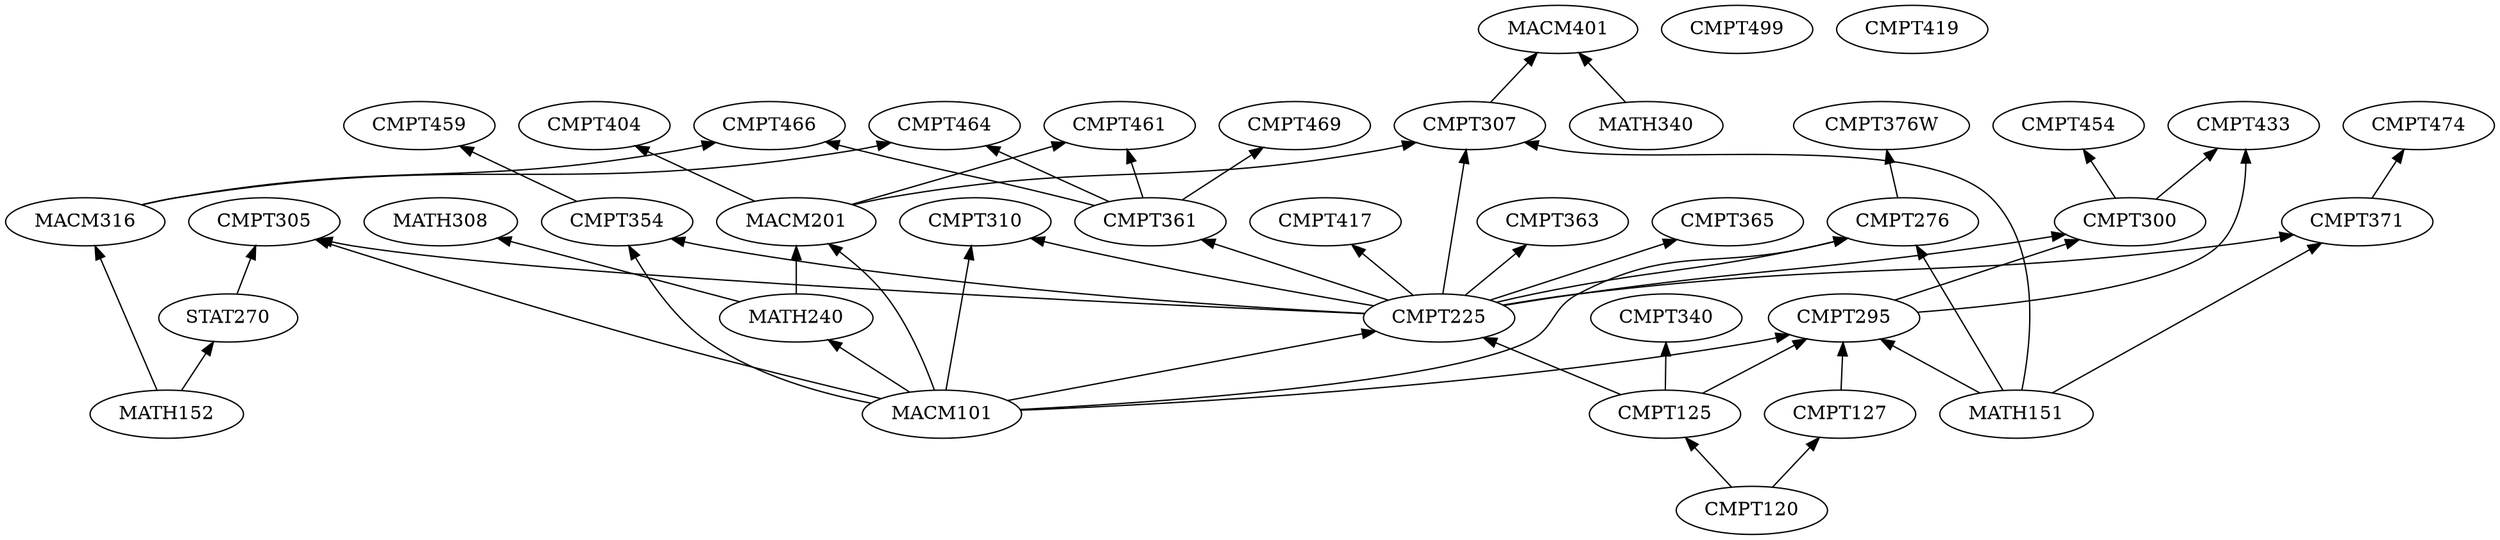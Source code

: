 digraph dagger {
bgcolor = white;
edge [dir = back];
CMPT459 [fillcolor = "#ff8888"]
CMPT354 [fillcolor = "#ff8888"]
CMPT459 -> CMPT354;
CMPT454 [fillcolor = "#ff8888"]
CMPT300 [fillcolor = "#ff8888"]
CMPT454 -> CMPT300;
MATH152 [fillcolor = "#ff8888"]
MATH151 [fillcolor = "#ff8888"]
CMPT310 [fillcolor = "#ff8888"]
CMPT225 [fillcolor = "#ff8888"]
CMPT310 -> CMPT225;
MACM101 [fillcolor = "#ff8888"]
CMPT310 -> MACM101;
CMPT499 [fillcolor = "#ff8888"]
CMPT276 [fillcolor = "#ff8888"]
CMPT225 [fillcolor = "#ff8888"]
CMPT276 -> CMPT225;
MACM101 [fillcolor = "#ff8888"]
CMPT276 -> MACM101;
MATH151 [fillcolor = "#ff8888"]
CMPT276 -> MATH151;
MACM401 [fillcolor = "#ff8888"]
CMPT307 [fillcolor = "#ff8888"]
MACM401 -> CMPT307;
MATH340 [fillcolor = "#ff8888"]
MACM401 -> MATH340;
MACM101 [fillcolor = "#ff8888"]
CMPT376W [fillcolor = "#ff8888"]
CMPT276 [fillcolor = "#ff8888"]
CMPT376W -> CMPT276;
CMPT474 [fillcolor = "#ff8888"]
CMPT371 [fillcolor = "#ff8888"]
CMPT474 -> CMPT371;
MACM316 [fillcolor = "#ff8888"]
MATH152 [fillcolor = "#ff8888"]
MACM316 -> MATH152;
CMPT340 [fillcolor = "#ff8888"]
CMPT125 [fillcolor = "#ff8888"]
CMPT340 -> CMPT125;
MATH340 [fillcolor = "#ff8888"]
CMPT433 [fillcolor = "#ff8888"]
CMPT295 [fillcolor = "#ff8888"]
CMPT433 -> CMPT295;
CMPT300 [fillcolor = "#ff8888"]
CMPT433 -> CMPT300;
CMPT363 [fillcolor = "#ff8888"]
CMPT225 [fillcolor = "#ff8888"]
CMPT363 -> CMPT225;
CMPT361 [fillcolor = "#ff8888"]
CMPT225 [fillcolor = "#ff8888"]
CMPT361 -> CMPT225;
CMPT365 [fillcolor = "#ff8888"]
CMPT225 [fillcolor = "#ff8888"]
CMPT365 -> CMPT225;
CMPT469 [fillcolor = "#ff8888"]
CMPT361 [fillcolor = "#ff8888"]
CMPT469 -> CMPT361;
CMPT404 [fillcolor = "#ff8888"]
MACM201 [fillcolor = "#ff8888"]
CMPT404 -> MACM201;
CMPT461 [fillcolor = "#ff8888"]
MACM201 [fillcolor = "#ff8888"]
CMPT461 -> MACM201;
CMPT361 [fillcolor = "#ff8888"]
CMPT461 -> CMPT361;
CMPT305 [fillcolor = "#ff8888"]
CMPT225 [fillcolor = "#ff8888"]
CMPT305 -> CMPT225;
MACM101 [fillcolor = "#ff8888"]
CMPT305 -> MACM101;
STAT270 [fillcolor = "#ff8888"]
CMPT305 -> STAT270;
MATH308 [fillcolor = "#ff8888"]
MATH240 [fillcolor = "#ff8888"]
MATH308 -> MATH240;
CMPT307 [fillcolor = "#ff8888"]
CMPT225 [fillcolor = "#ff8888"]
CMPT307 -> CMPT225;
MACM201 [fillcolor = "#ff8888"]
CMPT307 -> MACM201;
MATH151 [fillcolor = "#ff8888"]
CMPT307 -> MATH151;
CMPT300 [fillcolor = "#ff8888"]
CMPT225 [fillcolor = "#ff8888"]
CMPT300 -> CMPT225;
CMPT295 [fillcolor = "#ff8888"]
CMPT300 -> CMPT295;
CMPT464 [fillcolor = "#ff8888"]
MACM316 [fillcolor = "#ff8888"]
CMPT464 -> MACM316;
CMPT361 [fillcolor = "#ff8888"]
CMPT464 -> CMPT361;
CMPT466 [fillcolor = "#ff8888"]
MACM316 [fillcolor = "#ff8888"]
CMPT466 -> MACM316;
CMPT361 [fillcolor = "#ff8888"]
CMPT466 -> CMPT361;
CMPT125 [fillcolor = "#ff8888"]
CMPT120 [fillcolor = "#ff8888"]
CMPT125 -> CMPT120;
CMPT127 [fillcolor = "#ff8888"]
CMPT120 [fillcolor = "#ff8888"]
CMPT127 -> CMPT120;
CMPT120 [fillcolor = "#ff8888"]
MATH240 [fillcolor = "#ff8888"]
MACM101 [fillcolor = "#ff8888"]
MATH240 -> MACM101;
CMPT225 [fillcolor = "#ff8888"]
CMPT125 [fillcolor = "#ff8888"]
CMPT225 -> CMPT125;
MACM101 [fillcolor = "#ff8888"]
CMPT225 -> MACM101;
CMPT354 [fillcolor = "#ff8888"]
CMPT225 [fillcolor = "#ff8888"]
CMPT354 -> CMPT225;
MACM101 [fillcolor = "#ff8888"]
CMPT354 -> MACM101;
MACM201 [fillcolor = "#ff8888"]
MACM101 [fillcolor = "#ff8888"]
MACM201 -> MACM101;
MATH240 [fillcolor = "#ff8888"]
MACM201 -> MATH240;
STAT270 [fillcolor = "#ff8888"]
MATH152 [fillcolor = "#ff8888"]
STAT270 -> MATH152;
CMPT417 [fillcolor = "#ff8888"]
CMPT225 [fillcolor = "#ff8888"]
CMPT417 -> CMPT225;
CMPT419 [fillcolor = "#ff8888"]
CMPT371 [fillcolor = "#ff8888"]
CMPT225 [fillcolor = "#ff8888"]
CMPT371 -> CMPT225;
MATH151 [fillcolor = "#ff8888"]
CMPT371 -> MATH151;
CMPT295 [fillcolor = "#ff8888"]
CMPT125 [fillcolor = "#ff8888"]
CMPT295 -> CMPT125;
CMPT127 [fillcolor = "#ff8888"]
CMPT295 -> CMPT127;
MACM101 [fillcolor = "#ff8888"]
CMPT295 -> MACM101;
MATH151 [fillcolor = "#ff8888"]
CMPT295 -> MATH151;
}
